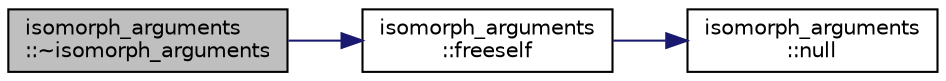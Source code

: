 digraph "isomorph_arguments::~isomorph_arguments"
{
  edge [fontname="Helvetica",fontsize="10",labelfontname="Helvetica",labelfontsize="10"];
  node [fontname="Helvetica",fontsize="10",shape=record];
  rankdir="LR";
  Node3 [label="isomorph_arguments\l::~isomorph_arguments",height=0.2,width=0.4,color="black", fillcolor="grey75", style="filled", fontcolor="black"];
  Node3 -> Node4 [color="midnightblue",fontsize="10",style="solid",fontname="Helvetica"];
  Node4 [label="isomorph_arguments\l::freeself",height=0.2,width=0.4,color="black", fillcolor="white", style="filled",URL="$d5/de4/classisomorph__arguments.html#a3cbfff6836348e1d9ab4333a995ae3af"];
  Node4 -> Node5 [color="midnightblue",fontsize="10",style="solid",fontname="Helvetica"];
  Node5 [label="isomorph_arguments\l::null",height=0.2,width=0.4,color="black", fillcolor="white", style="filled",URL="$d5/de4/classisomorph__arguments.html#afa55a961ada1e13cb3b9a2e9fb035050"];
}
